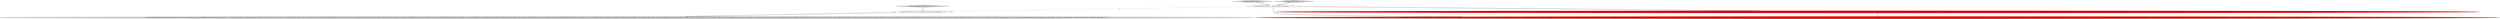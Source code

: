 digraph {
0 [style = filled, label = "final DatabaseMetaData metaData = client.getMetaData()@@@3@@@['1', '1', '0']", fillcolor = white, shape = ellipse image = "AAA0AAABBB1BBB"];
4 [style = filled, label = "testDatabaseMetaDataColumns['0', '1', '0']", fillcolor = lightgray, shape = diamond image = "AAA0AAABBB2BBB"];
2 [style = filled, label = "testDatabaseMetaDataColumns['1', '0', '0']", fillcolor = lightgray, shape = diamond image = "AAA0AAABBB1BBB"];
7 [style = filled, label = "testDatabaseMetaDataColumnsWithSuperuser['0', '0', '1']", fillcolor = lightgray, shape = diamond image = "AAA0AAABBB3BBB"];
6 [style = filled, label = "Assert.assertEquals(ImmutableList.of(row(Pair.of(\"TABLE_SCHEM\",\"druid\"),Pair.of(\"TABLE_NAME\",CalciteTests.FORBIDDEN_DATASOURCE),Pair.of(\"COLUMN_NAME\",\"__time\"),Pair.of(\"DATA_TYPE\",Types.TIMESTAMP),Pair.of(\"TYPE_NAME\",\"TIMESTAMP\"),Pair.of(\"IS_NULLABLE\",\"NO\")),row(Pair.of(\"TABLE_SCHEM\",\"druid\"),Pair.of(\"TABLE_NAME\",CalciteTests.FORBIDDEN_DATASOURCE),Pair.of(\"COLUMN_NAME\",\"cnt\"),Pair.of(\"DATA_TYPE\",Types.BIGINT),Pair.of(\"TYPE_NAME\",\"BIGINT\"),Pair.of(\"IS_NULLABLE\",\"NO\")),row(Pair.of(\"TABLE_SCHEM\",\"druid\"),Pair.of(\"TABLE_NAME\",CalciteTests.FORBIDDEN_DATASOURCE),Pair.of(\"COLUMN_NAME\",\"dim1\"),Pair.of(\"DATA_TYPE\",Types.VARCHAR),Pair.of(\"TYPE_NAME\",\"VARCHAR\"),Pair.of(\"IS_NULLABLE\",\"YES\")),row(Pair.of(\"TABLE_SCHEM\",\"druid\"),Pair.of(\"TABLE_NAME\",CalciteTests.FORBIDDEN_DATASOURCE),Pair.of(\"COLUMN_NAME\",\"dim2\"),Pair.of(\"DATA_TYPE\",Types.VARCHAR),Pair.of(\"TYPE_NAME\",\"VARCHAR\"),Pair.of(\"IS_NULLABLE\",\"YES\")),row(Pair.of(\"TABLE_SCHEM\",\"druid\"),Pair.of(\"TABLE_NAME\",CalciteTests.FORBIDDEN_DATASOURCE),Pair.of(\"COLUMN_NAME\",\"m1\"),Pair.of(\"DATA_TYPE\",Types.FLOAT),Pair.of(\"TYPE_NAME\",\"FLOAT\"),Pair.of(\"IS_NULLABLE\",\"NO\")),row(Pair.of(\"TABLE_SCHEM\",\"druid\"),Pair.of(\"TABLE_NAME\",CalciteTests.FORBIDDEN_DATASOURCE),Pair.of(\"COLUMN_NAME\",\"m2\"),Pair.of(\"DATA_TYPE\",Types.DOUBLE),Pair.of(\"TYPE_NAME\",\"DOUBLE\"),Pair.of(\"IS_NULLABLE\",\"NO\")),row(Pair.of(\"TABLE_SCHEM\",\"druid\"),Pair.of(\"TABLE_NAME\",CalciteTests.FORBIDDEN_DATASOURCE),Pair.of(\"COLUMN_NAME\",\"unique_dim1\"),Pair.of(\"DATA_TYPE\",Types.OTHER),Pair.of(\"TYPE_NAME\",\"OTHER\"),Pair.of(\"IS_NULLABLE\",\"YES\"))),getRows(metaData.getColumns(null,\"dr_id\",CalciteTests.FORBIDDEN_DATASOURCE,null),ImmutableSet.of(\"IS_NULLABLE\",\"TABLE_NAME\",\"TABLE_SCHEM\",\"COLUMN_NAME\",\"DATA_TYPE\",\"TYPE_NAME\")))@@@4@@@['0', '0', '1']", fillcolor = lightgray, shape = ellipse image = "AAA0AAABBB3BBB"];
3 [style = filled, label = "Assert.assertEquals(ImmutableList.of(row(Pair.of(\"TABLE_SCHEM\",\"druid\"),Pair.of(\"TABLE_NAME\",\"foo\"),Pair.of(\"COLUMN_NAME\",\"__time\"),Pair.of(\"DATA_TYPE\",Types.TIMESTAMP),Pair.of(\"TYPE_NAME\",\"TIMESTAMP\"),Pair.of(\"IS_NULLABLE\",\"NO\")),row(Pair.of(\"TABLE_SCHEM\",\"druid\"),Pair.of(\"TABLE_NAME\",\"foo\"),Pair.of(\"COLUMN_NAME\",\"cnt\"),Pair.of(\"DATA_TYPE\",Types.BIGINT),Pair.of(\"TYPE_NAME\",\"BIGINT\"),Pair.of(\"IS_NULLABLE\",nullNumeric? \"YES\": \"NO\")),row(Pair.of(\"TABLE_SCHEM\",\"druid\"),Pair.of(\"TABLE_NAME\",\"foo\"),Pair.of(\"COLUMN_NAME\",\"dim1\"),Pair.of(\"DATA_TYPE\",Types.VARCHAR),Pair.of(\"TYPE_NAME\",\"VARCHAR\"),Pair.of(\"IS_NULLABLE\",\"YES\")),row(Pair.of(\"TABLE_SCHEM\",\"druid\"),Pair.of(\"TABLE_NAME\",\"foo\"),Pair.of(\"COLUMN_NAME\",\"dim2\"),Pair.of(\"DATA_TYPE\",Types.VARCHAR),Pair.of(\"TYPE_NAME\",\"VARCHAR\"),Pair.of(\"IS_NULLABLE\",\"YES\")),row(Pair.of(\"TABLE_SCHEM\",\"druid\"),Pair.of(\"TABLE_NAME\",\"foo\"),Pair.of(\"COLUMN_NAME\",\"dim3\"),Pair.of(\"DATA_TYPE\",Types.VARCHAR),Pair.of(\"TYPE_NAME\",\"VARCHAR\"),Pair.of(\"IS_NULLABLE\",\"YES\")),row(Pair.of(\"TABLE_SCHEM\",\"druid\"),Pair.of(\"TABLE_NAME\",\"foo\"),Pair.of(\"COLUMN_NAME\",\"m1\"),Pair.of(\"DATA_TYPE\",Types.FLOAT),Pair.of(\"TYPE_NAME\",\"FLOAT\"),Pair.of(\"IS_NULLABLE\",nullNumeric? \"YES\": \"NO\")),row(Pair.of(\"TABLE_SCHEM\",\"druid\"),Pair.of(\"TABLE_NAME\",\"foo\"),Pair.of(\"COLUMN_NAME\",\"m2\"),Pair.of(\"DATA_TYPE\",Types.DOUBLE),Pair.of(\"TYPE_NAME\",\"DOUBLE\"),Pair.of(\"IS_NULLABLE\",nullNumeric? \"YES\": \"NO\")),row(Pair.of(\"TABLE_SCHEM\",\"druid\"),Pair.of(\"TABLE_NAME\",\"foo\"),Pair.of(\"COLUMN_NAME\",\"unique_dim1\"),Pair.of(\"DATA_TYPE\",Types.OTHER),Pair.of(\"TYPE_NAME\",\"OTHER\"),Pair.of(\"IS_NULLABLE\",\"YES\"))),getRows(metaData.getColumns(null,\"dr_id\",\"foo\",null),ImmutableSet.of(\"IS_NULLABLE\",\"TABLE_NAME\",\"TABLE_SCHEM\",\"COLUMN_NAME\",\"DATA_TYPE\",\"TYPE_NAME\")))@@@4@@@['0', '1', '0']", fillcolor = red, shape = ellipse image = "AAA1AAABBB2BBB"];
1 [style = filled, label = "Assert.assertEquals(ImmutableList.of(row(Pair.of(\"TABLE_SCHEM\",\"druid\"),Pair.of(\"TABLE_NAME\",\"foo\"),Pair.of(\"COLUMN_NAME\",\"__time\"),Pair.of(\"DATA_TYPE\",Types.TIMESTAMP),Pair.of(\"TYPE_NAME\",\"TIMESTAMP\"),Pair.of(\"IS_NULLABLE\",\"NO\")),row(Pair.of(\"TABLE_SCHEM\",\"druid\"),Pair.of(\"TABLE_NAME\",\"foo\"),Pair.of(\"COLUMN_NAME\",\"cnt\"),Pair.of(\"DATA_TYPE\",Types.BIGINT),Pair.of(\"TYPE_NAME\",\"BIGINT\"),Pair.of(\"IS_NULLABLE\",\"NO\")),row(Pair.of(\"TABLE_SCHEM\",\"druid\"),Pair.of(\"TABLE_NAME\",\"foo\"),Pair.of(\"COLUMN_NAME\",\"dim1\"),Pair.of(\"DATA_TYPE\",Types.VARCHAR),Pair.of(\"TYPE_NAME\",\"VARCHAR\"),Pair.of(\"IS_NULLABLE\",\"YES\")),row(Pair.of(\"TABLE_SCHEM\",\"druid\"),Pair.of(\"TABLE_NAME\",\"foo\"),Pair.of(\"COLUMN_NAME\",\"dim2\"),Pair.of(\"DATA_TYPE\",Types.VARCHAR),Pair.of(\"TYPE_NAME\",\"VARCHAR\"),Pair.of(\"IS_NULLABLE\",\"YES\")),row(Pair.of(\"TABLE_SCHEM\",\"druid\"),Pair.of(\"TABLE_NAME\",\"foo\"),Pair.of(\"COLUMN_NAME\",\"dim3\"),Pair.of(\"DATA_TYPE\",Types.VARCHAR),Pair.of(\"TYPE_NAME\",\"VARCHAR\"),Pair.of(\"IS_NULLABLE\",\"YES\")),row(Pair.of(\"TABLE_SCHEM\",\"druid\"),Pair.of(\"TABLE_NAME\",\"foo\"),Pair.of(\"COLUMN_NAME\",\"m1\"),Pair.of(\"DATA_TYPE\",Types.FLOAT),Pair.of(\"TYPE_NAME\",\"FLOAT\"),Pair.of(\"IS_NULLABLE\",\"NO\")),row(Pair.of(\"TABLE_SCHEM\",\"druid\"),Pair.of(\"TABLE_NAME\",\"foo\"),Pair.of(\"COLUMN_NAME\",\"m2\"),Pair.of(\"DATA_TYPE\",Types.DOUBLE),Pair.of(\"TYPE_NAME\",\"DOUBLE\"),Pair.of(\"IS_NULLABLE\",\"NO\")),row(Pair.of(\"TABLE_SCHEM\",\"druid\"),Pair.of(\"TABLE_NAME\",\"foo\"),Pair.of(\"COLUMN_NAME\",\"unique_dim1\"),Pair.of(\"DATA_TYPE\",Types.OTHER),Pair.of(\"TYPE_NAME\",\"OTHER\"),Pair.of(\"IS_NULLABLE\",\"YES\"))),getRows(metaData.getColumns(null,\"dr_id\",\"foo\",null),ImmutableSet.of(\"IS_NULLABLE\",\"TABLE_NAME\",\"TABLE_SCHEM\",\"COLUMN_NAME\",\"DATA_TYPE\",\"TYPE_NAME\")))@@@4@@@['1', '0', '0']", fillcolor = red, shape = ellipse image = "AAA1AAABBB1BBB"];
5 [style = filled, label = "final DatabaseMetaData metaData = superuserClient.getMetaData()@@@3@@@['0', '0', '1']", fillcolor = white, shape = ellipse image = "AAA0AAABBB3BBB"];
0->3 [style = bold, label=""];
7->5 [style = bold, label=""];
2->0 [style = bold, label=""];
1->3 [style = dashed, label="0"];
5->6 [style = bold, label=""];
0->5 [style = dashed, label="0"];
0->1 [style = bold, label=""];
4->0 [style = bold, label=""];
}
